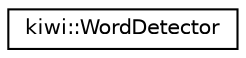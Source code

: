 digraph "Graphical Class Hierarchy"
{
 // LATEX_PDF_SIZE
  edge [fontname="Helvetica",fontsize="10",labelfontname="Helvetica",labelfontsize="10"];
  node [fontname="Helvetica",fontsize="10",shape=record];
  rankdir="LR";
  Node0 [label="kiwi::WordDetector",height=0.2,width=0.4,color="black", fillcolor="white", style="filled",URL="$classkiwi_1_1WordDetector.html",tooltip=" "];
}
